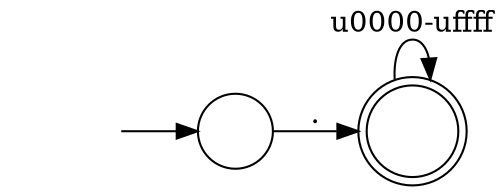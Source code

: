 digraph Automaton {
	graph [bb="0,0,221,77",
		dpi=96,
		rankdir=LR
	];
	node [label="\N"];
	0	 [height=0.61111,
		label="",
		pos="189,22",
		shape=doublecircle,
		width=0.61111];
	0 -> 0	 [label="\u0000-\uffff",
		lp="189,69.5",
		pos="e,196.68,42.991 181.32,42.991 180.37,53.087 182.93,62 189,62 192.89,62 195.34,58.342 196.35,53.059"];
	1	 [height=0.5,
		label="",
		pos="109,22",
		shape=circle,
		width=0.5];
	1 -> 0	 [label=".",
		lp="147,29.5",
		pos="e,166.85,22 127.31,22 135.97,22 146.72,22 156.76,22"];
	initial	 [height=0.5,
		label="",
		pos="27,22",
		shape=plaintext,
		width=0.75];
	initial -> 1	 [pos="e,90.826,22 54.195,22 62.654,22 72.051,22 80.595,22"];
}
